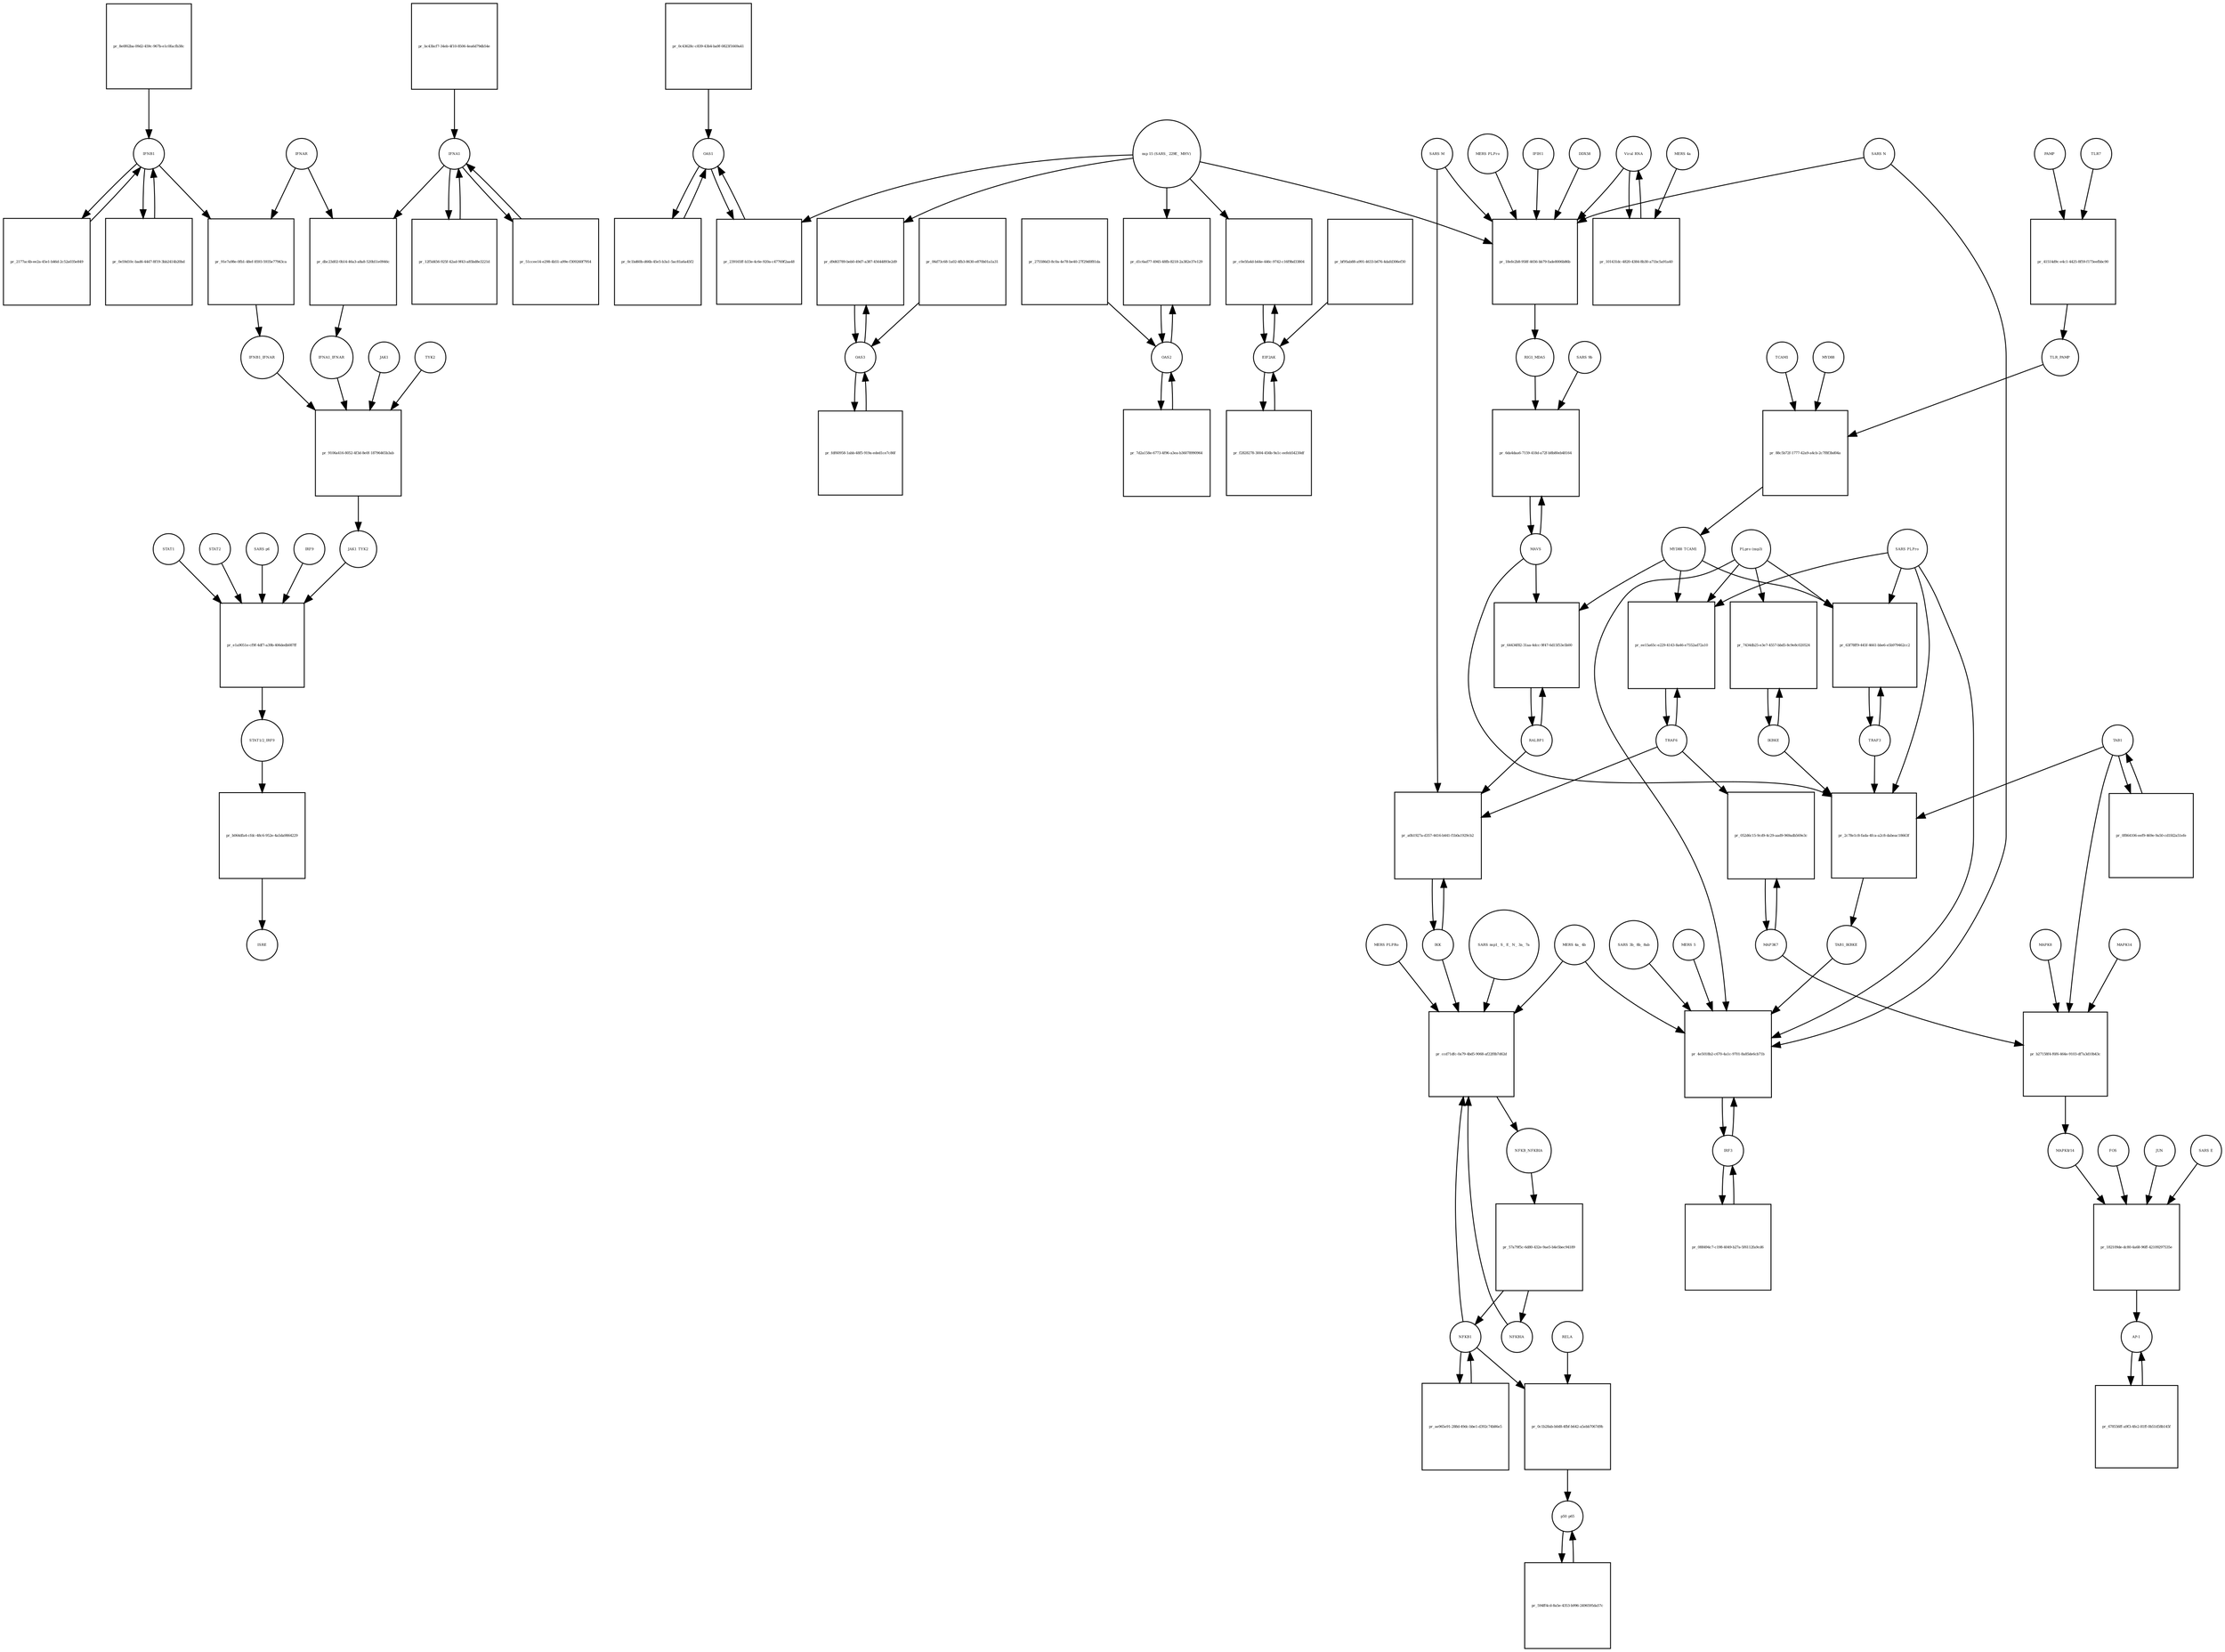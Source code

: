strict digraph  {
IFNA1 [annotation="urn_miriam_pubmed_17911435|urn_miriam_pubmed_24362405", bipartite=0, cls=macromolecule, fontsize=4, label=IFNA1, shape=circle];
"pr_dbc23d02-0b14-46a3-a8a8-520b51e0946c" [annotation="", bipartite=1, cls=process, fontsize=4, label="pr_dbc23d02-0b14-46a3-a8a8-520b51e0946c", shape=square];
IFNAR [annotation=urn_miriam_pubmed_31226023, bipartite=0, cls=complex, fontsize=4, label=IFNAR, shape=circle];
IFNA1_IFNAR [annotation=urn_miriam_pubmed_31226023, bipartite=0, cls=complex, fontsize=4, label=IFNA1_IFNAR, shape=circle];
IFNB1 [annotation=urn_miriam_pubmed_24362405, bipartite=0, cls=macromolecule, fontsize=4, label=IFNB1, shape=circle];
"pr_91e7a98e-0fb1-48ef-8593-5935e77943ca" [annotation="", bipartite=1, cls=process, fontsize=4, label="pr_91e7a98e-0fb1-48ef-8593-5935e77943ca", shape=square];
IFNB1_IFNAR [annotation=urn_miriam_pubmed_31226023, bipartite=0, cls=complex, fontsize=4, label=IFNB1_IFNAR, shape=circle];
"pr_12f5d456-925f-42ad-9f43-a85bd8e3221d" [annotation="", bipartite=1, cls=process, fontsize=4, label="pr_12f5d456-925f-42ad-9f43-a85bd8e3221d", shape=square];
"pr_2177ac4b-ee2a-45e1-b46d-2c52a035e849" [annotation="", bipartite=1, cls=process, fontsize=4, label="pr_2177ac4b-ee2a-45e1-b46d-2c52a035e849", shape=square];
"pr_8e0f62ba-09d2-459c-967b-e1c0facfb38c" [annotation="", bipartite=1, cls=process, fontsize=4, label="pr_8e0f62ba-09d2-459c-967b-e1c0facfb38c", shape=square];
"pr_0e59d10c-bad6-4447-8f19-3bb2414b20bd" [annotation="", bipartite=1, cls=process, fontsize=4, label="pr_0e59d10c-bad6-4447-8f19-3bb2414b20bd", shape=square];
"pr_bc43bcf7-34eb-4f10-8506-4ea6d79db54e" [annotation="", bipartite=1, cls=process, fontsize=4, label="pr_bc43bcf7-34eb-4f10-8506-4ea6d79db54e", shape=square];
"pr_51ccee14-e298-4b51-a99e-f309260f7954" [annotation="", bipartite=1, cls=process, fontsize=4, label="pr_51ccee14-e298-4b51-a99e-f309260f7954", shape=square];
"STAT1/2_IRF9" [annotation=urn_miriam_pubmed_31226023, bipartite=0, cls=complex, fontsize=4, label="STAT1/2_IRF9", shape=circle];
"pr_b064dfa4-cfdc-48c6-952e-4a5da9864229" [annotation="", bipartite=1, cls=process, fontsize=4, label="pr_b064dfa4-cfdc-48c6-952e-4a5da9864229", shape=square];
ISRE [annotation=urn_miriam_pubmed_31226023, bipartite=0, cls=complex, fontsize=4, label=ISRE, shape=circle];
"pr_0c43628c-c839-43b4-ba9f-0823f1669a41" [annotation="", bipartite=1, cls=process, fontsize=4, label="pr_0c43628c-c839-43b4-ba9f-0823f1669a41", shape=square];
OAS1 [annotation=urn_miriam_pubmed_31226023, bipartite=0, cls=macromolecule, fontsize=4, label=OAS1, shape=circle];
"pr_bf95ab88-a991-4633-b676-4dafd306ef30" [annotation="", bipartite=1, cls=process, fontsize=4, label="pr_bf95ab88-a991-4633-b676-4dafd306ef30", shape=square];
EIF2AK [annotation=urn_miriam_pubmed_31226023, bipartite=0, cls=macromolecule, fontsize=4, label=EIF2AK, shape=circle];
"pr_0c1bd60b-d66b-45e5-b3a1-5ac81a6a45f2" [annotation="", bipartite=1, cls=process, fontsize=4, label="pr_0c1bd60b-d66b-45e5-b3a1-5ac81a6a45f2", shape=square];
"pr_f2828278-3004-456b-9a1c-eefeb54230df" [annotation="", bipartite=1, cls=process, fontsize=4, label="pr_f2828278-3004-456b-9a1c-eefeb54230df", shape=square];
PAMP [annotation="", bipartite=0, cls="simple chemical", fontsize=4, label=PAMP, shape=circle];
"pr_41514d9c-e4c1-4425-8f59-f173eefbbc90" [annotation="", bipartite=1, cls=process, fontsize=4, label="pr_41514d9c-e4c1-4425-8f59-f173eefbbc90", shape=square];
TLR7 [annotation="", bipartite=0, cls=macromolecule, fontsize=4, label=TLR7, shape=circle];
TLR_PAMP [annotation="", bipartite=0, cls=complex, fontsize=4, label=TLR_PAMP, shape=circle];
TRAF6 [annotation="", bipartite=0, cls=macromolecule, fontsize=4, label=TRAF6, shape=circle];
"pr_ee15a65c-e229-4143-8a46-e7552ad72a10" [annotation="", bipartite=1, cls=process, fontsize=4, label="pr_ee15a65c-e229-4143-8a46-e7552ad72a10", shape=square];
MYD88_TCAM1 [annotation="", bipartite=0, cls=complex, fontsize=4, label=MYD88_TCAM1, shape=circle];
"PLpro (nsp3)" [annotation="", bipartite=0, cls=macromolecule, fontsize=4, label="PLpro (nsp3)", shape=circle];
"SARS PLPro" [annotation=urn_miriam_pubmed_31226023, bipartite=0, cls=macromolecule, fontsize=4, label="SARS PLPro", shape=circle];
TAB1 [annotation="", bipartite=0, cls=macromolecule, fontsize=4, label=TAB1, shape=circle];
"pr_0f864106-eef9-469e-9a50-cd1fd2a51efe" [annotation="", bipartite=1, cls=process, fontsize=4, label="pr_0f864106-eef9-469e-9a50-cd1fd2a51efe", shape=square];
MAPK8 [annotation="", bipartite=0, cls=macromolecule, fontsize=4, label=MAPK8, shape=circle];
"pr_b27158f4-f6f6-464e-9103-df7a3d10b43c" [annotation="", bipartite=1, cls=process, fontsize=4, label="pr_b27158f4-f6f6-464e-9103-df7a3d10b43c", shape=square];
MAPK14 [annotation="", bipartite=0, cls=macromolecule, fontsize=4, label=MAPK14, shape=circle];
"MAPK8/14" [annotation="", bipartite=0, cls=complex, fontsize=4, label="MAPK8/14", shape=circle];
MAP3K7 [annotation="", bipartite=0, cls=macromolecule, fontsize=4, label=MAP3K7, shape=circle];
STAT1 [annotation=urn_miriam_pubmed_31226023, bipartite=0, cls=macromolecule, fontsize=4, label=STAT1, shape=circle];
"pr_e1a9051e-cf9f-4df7-a39b-406dedb087ff" [annotation="", bipartite=1, cls=process, fontsize=4, label="pr_e1a9051e-cf9f-4df7-a39b-406dedb087ff", shape=square];
STAT2 [annotation=urn_miriam_pubmed_31226023, bipartite=0, cls=macromolecule, fontsize=4, label=STAT2, shape=circle];
JAK1_TYK2 [annotation=urn_miriam_pubmed_31226023, bipartite=0, cls=complex, fontsize=4, label=JAK1_TYK2, shape=circle];
"SARS p6" [annotation=urn_miriam_pubmed_31226023, bipartite=0, cls=macromolecule, fontsize=4, label="SARS p6", shape=circle];
IRF9 [annotation=urn_miriam_pubmed_31226023, bipartite=0, cls=macromolecule, fontsize=4, label=IRF9, shape=circle];
JAK1 [annotation=urn_miriam_pubmed_31226023, bipartite=0, cls=macromolecule, fontsize=4, label=JAK1, shape=circle];
"pr_9106a416-8052-4f3d-8e0f-18796465b3ab" [annotation="", bipartite=1, cls=process, fontsize=4, label="pr_9106a416-8052-4f3d-8e0f-18796465b3ab", shape=square];
TYK2 [annotation=urn_miriam_pubmed_31226023, bipartite=0, cls=macromolecule, fontsize=4, label=TYK2, shape=circle];
"pr_275586d3-8c0a-4e78-be40-27f29d0f81da" [annotation="", bipartite=1, cls=process, fontsize=4, label="pr_275586d3-8c0a-4e78-be40-27f29d0f81da", shape=square];
OAS2 [annotation=urn_miriam_pubmed_31226023, bipartite=0, cls=macromolecule, fontsize=4, label=OAS2, shape=circle];
"pr_7d2a158e-6773-4f96-a3ea-b36078990964" [annotation="", bipartite=1, cls=process, fontsize=4, label="pr_7d2a158e-6773-4f96-a3ea-b36078990964", shape=square];
"pr_06d73c68-1a02-4fb3-8630-e870b01a1a31" [annotation="", bipartite=1, cls=process, fontsize=4, label="pr_06d73c68-1a02-4fb3-8630-e870b01a1a31", shape=square];
OAS3 [annotation=urn_miriam_pubmed_31226023, bipartite=0, cls=macromolecule, fontsize=4, label=OAS3, shape=circle];
"pr_fdf60958-1abb-48f5-919a-eded1ce7c86f" [annotation="", bipartite=1, cls=process, fontsize=4, label="pr_fdf60958-1abb-48f5-919a-eded1ce7c86f", shape=square];
TRAF3 [annotation="", bipartite=0, cls=macromolecule, fontsize=4, label=TRAF3, shape=circle];
"pr_63f78ff9-445f-4661-bbe6-e5b979462cc2" [annotation="", bipartite=1, cls=process, fontsize=4, label="pr_63f78ff9-445f-4661-bbe6-e5b979462cc2", shape=square];
"pr_052d6c15-9cd9-4c29-aad9-969adb569e3c" [annotation="", bipartite=1, cls=process, fontsize=4, label="pr_052d6c15-9cd9-4c29-aad9-969adb569e3c", shape=square];
FOS [annotation="", bipartite=0, cls=macromolecule, fontsize=4, label=FOS, shape=circle];
"pr_182109de-dc80-4a68-96ff-42109297535e" [annotation="", bipartite=1, cls=process, fontsize=4, label="pr_182109de-dc80-4a68-96ff-42109297535e", shape=square];
JUN [annotation="", bipartite=0, cls=macromolecule, fontsize=4, label=JUN, shape=circle];
"AP-1" [annotation="", bipartite=0, cls=complex, fontsize=4, label="AP-1", shape=circle];
"SARS E" [annotation=urn_miriam_pubmed_31226023, bipartite=0, cls=macromolecule, fontsize=4, label="SARS E", shape=circle];
"pr_678556ff-a9f3-4fe2-81ff-0b51d58b145f" [annotation="", bipartite=1, cls=process, fontsize=4, label="pr_678556ff-a9f3-4fe2-81ff-0b51d58b145f", shape=square];
IKK [annotation="", bipartite=0, cls=complex, fontsize=4, label=IKK, shape=circle];
"pr_a0b1927a-d357-4416-b441-f1b0a1929cb2" [annotation="", bipartite=1, cls=process, fontsize=4, label="pr_a0b1927a-d357-4416-b441-f1b0a1929cb2", shape=square];
RALBP1 [annotation="", bipartite=0, cls=macromolecule, fontsize=4, label=RALBP1, shape=circle];
"SARS M" [annotation=urn_miriam_pubmed_31226023, bipartite=0, cls=macromolecule, fontsize=4, label="SARS M", shape=circle];
NFKB_NFKBIA [annotation="", bipartite=0, cls=complex, fontsize=4, label=NFKB_NFKBIA, shape=circle];
"pr_57a79f5c-6d80-432e-9ae5-b4e5bec94189" [annotation="", bipartite=1, cls=process, fontsize=4, label="pr_57a79f5c-6d80-432e-9ae5-b4e5bec94189", shape=square];
NFKBIA [annotation="", bipartite=0, cls=macromolecule, fontsize=4, label=NFKBIA, shape=circle];
NFKB1 [annotation="", bipartite=0, cls=macromolecule, fontsize=4, label=NFKB1, shape=circle];
"pr_ccd71dfc-0a79-4bd5-9068-af22f8b7d62d" [annotation="", bipartite=1, cls=process, fontsize=4, label="pr_ccd71dfc-0a79-4bd5-9068-af22f8b7d62d", shape=square];
"SARS nsp1_ S_ E_ N_ 3a_ 7a" [annotation=urn_miriam_pubmed_31226023, bipartite=0, cls=macromolecule, fontsize=4, label="SARS nsp1_ S_ E_ N_ 3a_ 7a", shape=circle];
"MERS 4a_ 4b" [annotation="", bipartite=0, cls=macromolecule, fontsize=4, label="MERS 4a_ 4b", shape=circle];
"MERS PLPRo" [annotation="", bipartite=0, cls=macromolecule, fontsize=4, label="MERS PLPRo", shape=circle];
"pr_ae965e91-288d-49dc-bbe1-d392c74b86e5" [annotation="", bipartite=1, cls=process, fontsize=4, label="pr_ae965e91-288d-49dc-bbe1-d392c74b86e5", shape=square];
IKBKE [annotation="", bipartite=0, cls=macromolecule, fontsize=4, label=IKBKE, shape=circle];
"pr_7434db25-e3e7-4557-bbd5-8c9e8c020524" [annotation="", bipartite=1, cls=process, fontsize=4, label="pr_7434db25-e3e7-4557-bbd5-8c9e8c020524", shape=square];
"pr_2c78e1c8-fada-4fca-a2c8-dabeac18663f" [annotation="", bipartite=1, cls=process, fontsize=4, label="pr_2c78e1c8-fada-4fca-a2c8-dabeac18663f", shape=square];
TAB1_IKBKE [annotation="", bipartite=0, cls=complex, fontsize=4, label=TAB1_IKBKE, shape=circle];
MAVS [annotation="", bipartite=0, cls=macromolecule, fontsize=4, label=MAVS, shape=circle];
IRF3 [annotation="", bipartite=0, cls=macromolecule, fontsize=4, label=IRF3, shape=circle];
"pr_4e5018b2-c670-4a1c-9701-8a85de6cb71b" [annotation="", bipartite=1, cls=process, fontsize=4, label="pr_4e5018b2-c670-4a1c-9701-8a85de6cb71b", shape=square];
"SARS 3b_ 8b_ 8ab" [annotation=urn_miriam_pubmed_31226023, bipartite=0, cls=macromolecule, fontsize=4, label="SARS 3b_ 8b_ 8ab", shape=circle];
"MERS 5" [annotation="", bipartite=0, cls=macromolecule, fontsize=4, label="MERS 5", shape=circle];
"SARS N" [annotation="", bipartite=0, cls=macromolecule, fontsize=4, label="SARS N", shape=circle];
"pr_088494c7-c198-4049-b27a-5f6112fa9cd6" [annotation="", bipartite=1, cls=process, fontsize=4, label="pr_088494c7-c198-4049-b27a-5f6112fa9cd6", shape=square];
TCAM1 [annotation="", bipartite=0, cls=macromolecule, fontsize=4, label=TCAM1, shape=circle];
"pr_88c5b72f-1777-42a9-a4cb-2c7f8f3bd04a" [annotation="", bipartite=1, cls=process, fontsize=4, label="pr_88c5b72f-1777-42a9-a4cb-2c7f8f3bd04a", shape=square];
MYD88 [annotation=urn_miriam_pubmed_31226023, bipartite=0, cls=macromolecule, fontsize=4, label=MYD88, shape=circle];
"pr_64434f82-31aa-4dcc-9f47-6d15f53e5b00" [annotation="", bipartite=1, cls=process, fontsize=4, label="pr_64434f82-31aa-4dcc-9f47-6d15f53e5b00", shape=square];
RELA [annotation="", bipartite=0, cls=macromolecule, fontsize=4, label=RELA, shape=circle];
"pr_0c1b28ab-b0d8-4fbf-b642-a5ebb7067d9b" [annotation="", bipartite=1, cls=process, fontsize=4, label="pr_0c1b28ab-b0d8-4fbf-b642-a5ebb7067d9b", shape=square];
p50_p65 [annotation="", bipartite=0, cls=complex, fontsize=4, label=p50_p65, shape=circle];
"pr_594ff4cd-8a5e-4353-b996-2496595da57c" [annotation="", bipartite=1, cls=process, fontsize=4, label="pr_594ff4cd-8a5e-4353-b996-2496595da57c", shape=square];
IFIH1 [annotation="", bipartite=0, cls=macromolecule, fontsize=4, label=IFIH1, shape=circle];
"pr_18efe2b8-958f-4656-bb79-fade8006b86b" [annotation="", bipartite=1, cls=process, fontsize=4, label="pr_18efe2b8-958f-4656-bb79-fade8006b86b", shape=square];
DDX58 [annotation="", bipartite=0, cls=macromolecule, fontsize=4, label=DDX58, shape=circle];
RIG1_MDA5 [annotation="", bipartite=0, cls=complex, fontsize=4, label=RIG1_MDA5, shape=circle];
"Viral RNA" [annotation="", bipartite=0, cls="simple chemical", fontsize=4, label="Viral RNA", shape=circle];
"nsp 15 (SARS_ 229E_ MHV)" [annotation=urn_miriam_pubmed_31226023, bipartite=0, cls=macromolecule, fontsize=4, label="nsp 15 (SARS_ 229E_ MHV)", shape=circle];
"MERS PLPro" [annotation="", bipartite=0, cls=macromolecule, fontsize=4, label="MERS PLPro", shape=circle];
"pr_6da4daa6-7159-418d-a72f-b8b80eb48164" [annotation="", bipartite=1, cls=process, fontsize=4, label="pr_6da4daa6-7159-418d-a72f-b8b80eb48164", shape=square];
"SARS 9b" [annotation=urn_miriam_pubmed_31226023, bipartite=0, cls=macromolecule, fontsize=4, label="SARS 9b", shape=circle];
"pr_d9d63789-beb0-49d7-a387-45644893e2d9" [annotation="", bipartite=1, cls=process, fontsize=4, label="pr_d9d63789-beb0-49d7-a387-45644893e2d9", shape=square];
"pr_d1c6ad77-4945-48fb-8218-2a382e37e129" [annotation="", bipartite=1, cls=process, fontsize=4, label="pr_d1c6ad77-4945-48fb-8218-2a382e37e129", shape=square];
"pr_239165ff-b33e-4c6e-920a-c47769f2aa48" [annotation="", bipartite=1, cls=process, fontsize=4, label="pr_239165ff-b33e-4c6e-920a-c47769f2aa48", shape=square];
"pr_c0e5fa4d-b44e-446c-9742-c16f9bd33804" [annotation="", bipartite=1, cls=process, fontsize=4, label="pr_c0e5fa4d-b44e-446c-9742-c16f9bd33804", shape=square];
"pr_101431dc-4820-4384-8b30-a71bc5a91a40" [annotation="", bipartite=1, cls=process, fontsize=4, label="pr_101431dc-4820-4384-8b30-a71bc5a91a40", shape=square];
"MERS 4a" [annotation="", bipartite=0, cls=macromolecule, fontsize=4, label="MERS 4a", shape=circle];
IFNA1 -> "pr_dbc23d02-0b14-46a3-a8a8-520b51e0946c"  [annotation="", interaction_type=consumption];
IFNA1 -> "pr_12f5d456-925f-42ad-9f43-a85bd8e3221d"  [annotation="", interaction_type=consumption];
IFNA1 -> "pr_51ccee14-e298-4b51-a99e-f309260f7954"  [annotation="", interaction_type=consumption];
"pr_dbc23d02-0b14-46a3-a8a8-520b51e0946c" -> IFNA1_IFNAR  [annotation="", interaction_type=production];
IFNAR -> "pr_dbc23d02-0b14-46a3-a8a8-520b51e0946c"  [annotation="", interaction_type=consumption];
IFNAR -> "pr_91e7a98e-0fb1-48ef-8593-5935e77943ca"  [annotation="", interaction_type=consumption];
IFNA1_IFNAR -> "pr_9106a416-8052-4f3d-8e0f-18796465b3ab"  [annotation=urn_miriam_pubmed_31226023, interaction_type=catalysis];
IFNB1 -> "pr_91e7a98e-0fb1-48ef-8593-5935e77943ca"  [annotation="", interaction_type=consumption];
IFNB1 -> "pr_2177ac4b-ee2a-45e1-b46d-2c52a035e849"  [annotation="", interaction_type=consumption];
IFNB1 -> "pr_0e59d10c-bad6-4447-8f19-3bb2414b20bd"  [annotation="", interaction_type=consumption];
"pr_91e7a98e-0fb1-48ef-8593-5935e77943ca" -> IFNB1_IFNAR  [annotation="", interaction_type=production];
IFNB1_IFNAR -> "pr_9106a416-8052-4f3d-8e0f-18796465b3ab"  [annotation=urn_miriam_pubmed_31226023, interaction_type=catalysis];
"pr_12f5d456-925f-42ad-9f43-a85bd8e3221d" -> IFNA1  [annotation="", interaction_type=production];
"pr_2177ac4b-ee2a-45e1-b46d-2c52a035e849" -> IFNB1  [annotation="", interaction_type=production];
"pr_8e0f62ba-09d2-459c-967b-e1c0facfb38c" -> IFNB1  [annotation="", interaction_type=production];
"pr_0e59d10c-bad6-4447-8f19-3bb2414b20bd" -> IFNB1  [annotation="", interaction_type=production];
"pr_bc43bcf7-34eb-4f10-8506-4ea6d79db54e" -> IFNA1  [annotation="", interaction_type=production];
"pr_51ccee14-e298-4b51-a99e-f309260f7954" -> IFNA1  [annotation="", interaction_type=production];
"STAT1/2_IRF9" -> "pr_b064dfa4-cfdc-48c6-952e-4a5da9864229"  [annotation="", interaction_type=consumption];
"pr_b064dfa4-cfdc-48c6-952e-4a5da9864229" -> ISRE  [annotation="", interaction_type=production];
"pr_0c43628c-c839-43b4-ba9f-0823f1669a41" -> OAS1  [annotation="", interaction_type=production];
OAS1 -> "pr_0c1bd60b-d66b-45e5-b3a1-5ac81a6a45f2"  [annotation="", interaction_type=consumption];
OAS1 -> "pr_239165ff-b33e-4c6e-920a-c47769f2aa48"  [annotation="", interaction_type=consumption];
"pr_bf95ab88-a991-4633-b676-4dafd306ef30" -> EIF2AK  [annotation="", interaction_type=production];
EIF2AK -> "pr_f2828278-3004-456b-9a1c-eefeb54230df"  [annotation="", interaction_type=consumption];
EIF2AK -> "pr_c0e5fa4d-b44e-446c-9742-c16f9bd33804"  [annotation="", interaction_type=consumption];
"pr_0c1bd60b-d66b-45e5-b3a1-5ac81a6a45f2" -> OAS1  [annotation="", interaction_type=production];
"pr_f2828278-3004-456b-9a1c-eefeb54230df" -> EIF2AK  [annotation="", interaction_type=production];
PAMP -> "pr_41514d9c-e4c1-4425-8f59-f173eefbbc90"  [annotation="", interaction_type=consumption];
"pr_41514d9c-e4c1-4425-8f59-f173eefbbc90" -> TLR_PAMP  [annotation="", interaction_type=production];
TLR7 -> "pr_41514d9c-e4c1-4425-8f59-f173eefbbc90"  [annotation="", interaction_type=consumption];
TLR_PAMP -> "pr_88c5b72f-1777-42a9-a4cb-2c7f8f3bd04a"  [annotation="", interaction_type=catalysis];
TRAF6 -> "pr_ee15a65c-e229-4143-8a46-e7552ad72a10"  [annotation="", interaction_type=consumption];
TRAF6 -> "pr_052d6c15-9cd9-4c29-aad9-969adb569e3c"  [annotation="", interaction_type=catalysis];
TRAF6 -> "pr_a0b1927a-d357-4416-b441-f1b0a1929cb2"  [annotation="", interaction_type=catalysis];
"pr_ee15a65c-e229-4143-8a46-e7552ad72a10" -> TRAF6  [annotation="", interaction_type=production];
MYD88_TCAM1 -> "pr_ee15a65c-e229-4143-8a46-e7552ad72a10"  [annotation=urn_miriam_pubmed_31226023, interaction_type=catalysis];
MYD88_TCAM1 -> "pr_63f78ff9-445f-4661-bbe6-e5b979462cc2"  [annotation="", interaction_type=catalysis];
MYD88_TCAM1 -> "pr_64434f82-31aa-4dcc-9f47-6d15f53e5b00"  [annotation="", interaction_type=catalysis];
"PLpro (nsp3)" -> "pr_ee15a65c-e229-4143-8a46-e7552ad72a10"  [annotation=urn_miriam_pubmed_31226023, interaction_type=inhibition];
"PLpro (nsp3)" -> "pr_63f78ff9-445f-4661-bbe6-e5b979462cc2"  [annotation="", interaction_type=inhibition];
"PLpro (nsp3)" -> "pr_7434db25-e3e7-4557-bbd5-8c9e8c020524"  [annotation="", interaction_type=inhibition];
"PLpro (nsp3)" -> "pr_4e5018b2-c670-4a1c-9701-8a85de6cb71b"  [annotation="", interaction_type=inhibition];
"SARS PLPro" -> "pr_ee15a65c-e229-4143-8a46-e7552ad72a10"  [annotation=urn_miriam_pubmed_31226023, interaction_type=inhibition];
"SARS PLPro" -> "pr_63f78ff9-445f-4661-bbe6-e5b979462cc2"  [annotation="", interaction_type=inhibition];
"SARS PLPro" -> "pr_2c78e1c8-fada-4fca-a2c8-dabeac18663f"  [annotation="", interaction_type=inhibition];
"SARS PLPro" -> "pr_4e5018b2-c670-4a1c-9701-8a85de6cb71b"  [annotation="", interaction_type=inhibition];
TAB1 -> "pr_0f864106-eef9-469e-9a50-cd1fd2a51efe"  [annotation="", interaction_type=consumption];
TAB1 -> "pr_b27158f4-f6f6-464e-9103-df7a3d10b43c"  [annotation="", interaction_type=catalysis];
TAB1 -> "pr_2c78e1c8-fada-4fca-a2c8-dabeac18663f"  [annotation="", interaction_type=consumption];
"pr_0f864106-eef9-469e-9a50-cd1fd2a51efe" -> TAB1  [annotation="", interaction_type=production];
MAPK8 -> "pr_b27158f4-f6f6-464e-9103-df7a3d10b43c"  [annotation="", interaction_type=consumption];
"pr_b27158f4-f6f6-464e-9103-df7a3d10b43c" -> "MAPK8/14"  [annotation="", interaction_type=production];
MAPK14 -> "pr_b27158f4-f6f6-464e-9103-df7a3d10b43c"  [annotation="", interaction_type=consumption];
"MAPK8/14" -> "pr_182109de-dc80-4a68-96ff-42109297535e"  [annotation="", interaction_type=catalysis];
MAP3K7 -> "pr_b27158f4-f6f6-464e-9103-df7a3d10b43c"  [annotation="", interaction_type=catalysis];
MAP3K7 -> "pr_052d6c15-9cd9-4c29-aad9-969adb569e3c"  [annotation="", interaction_type=consumption];
STAT1 -> "pr_e1a9051e-cf9f-4df7-a39b-406dedb087ff"  [annotation="", interaction_type=consumption];
"pr_e1a9051e-cf9f-4df7-a39b-406dedb087ff" -> "STAT1/2_IRF9"  [annotation="", interaction_type=production];
STAT2 -> "pr_e1a9051e-cf9f-4df7-a39b-406dedb087ff"  [annotation="", interaction_type=consumption];
JAK1_TYK2 -> "pr_e1a9051e-cf9f-4df7-a39b-406dedb087ff"  [annotation=urn_miriam_pubmed_31226023, interaction_type=catalysis];
"SARS p6" -> "pr_e1a9051e-cf9f-4df7-a39b-406dedb087ff"  [annotation=urn_miriam_pubmed_31226023, interaction_type=inhibition];
IRF9 -> "pr_e1a9051e-cf9f-4df7-a39b-406dedb087ff"  [annotation="", interaction_type=consumption];
JAK1 -> "pr_9106a416-8052-4f3d-8e0f-18796465b3ab"  [annotation="", interaction_type=consumption];
"pr_9106a416-8052-4f3d-8e0f-18796465b3ab" -> JAK1_TYK2  [annotation="", interaction_type=production];
TYK2 -> "pr_9106a416-8052-4f3d-8e0f-18796465b3ab"  [annotation="", interaction_type=consumption];
"pr_275586d3-8c0a-4e78-be40-27f29d0f81da" -> OAS2  [annotation="", interaction_type=production];
OAS2 -> "pr_7d2a158e-6773-4f96-a3ea-b36078990964"  [annotation="", interaction_type=consumption];
OAS2 -> "pr_d1c6ad77-4945-48fb-8218-2a382e37e129"  [annotation="", interaction_type=consumption];
"pr_7d2a158e-6773-4f96-a3ea-b36078990964" -> OAS2  [annotation="", interaction_type=production];
"pr_06d73c68-1a02-4fb3-8630-e870b01a1a31" -> OAS3  [annotation="", interaction_type=production];
OAS3 -> "pr_fdf60958-1abb-48f5-919a-eded1ce7c86f"  [annotation="", interaction_type=consumption];
OAS3 -> "pr_d9d63789-beb0-49d7-a387-45644893e2d9"  [annotation="", interaction_type=consumption];
"pr_fdf60958-1abb-48f5-919a-eded1ce7c86f" -> OAS3  [annotation="", interaction_type=production];
TRAF3 -> "pr_63f78ff9-445f-4661-bbe6-e5b979462cc2"  [annotation="", interaction_type=consumption];
TRAF3 -> "pr_2c78e1c8-fada-4fca-a2c8-dabeac18663f"  [annotation="", interaction_type=catalysis];
"pr_63f78ff9-445f-4661-bbe6-e5b979462cc2" -> TRAF3  [annotation="", interaction_type=production];
"pr_052d6c15-9cd9-4c29-aad9-969adb569e3c" -> MAP3K7  [annotation="", interaction_type=production];
FOS -> "pr_182109de-dc80-4a68-96ff-42109297535e"  [annotation="", interaction_type=consumption];
"pr_182109de-dc80-4a68-96ff-42109297535e" -> "AP-1"  [annotation="", interaction_type=production];
JUN -> "pr_182109de-dc80-4a68-96ff-42109297535e"  [annotation="", interaction_type=consumption];
"AP-1" -> "pr_678556ff-a9f3-4fe2-81ff-0b51d58b145f"  [annotation="", interaction_type=consumption];
"SARS E" -> "pr_182109de-dc80-4a68-96ff-42109297535e"  [annotation="", interaction_type=catalysis];
"pr_678556ff-a9f3-4fe2-81ff-0b51d58b145f" -> "AP-1"  [annotation="", interaction_type=production];
IKK -> "pr_a0b1927a-d357-4416-b441-f1b0a1929cb2"  [annotation="", interaction_type=consumption];
IKK -> "pr_ccd71dfc-0a79-4bd5-9068-af22f8b7d62d"  [annotation="", interaction_type=inhibition];
"pr_a0b1927a-d357-4416-b441-f1b0a1929cb2" -> IKK  [annotation="", interaction_type=production];
RALBP1 -> "pr_a0b1927a-d357-4416-b441-f1b0a1929cb2"  [annotation="", interaction_type=catalysis];
RALBP1 -> "pr_64434f82-31aa-4dcc-9f47-6d15f53e5b00"  [annotation="", interaction_type=consumption];
"SARS M" -> "pr_a0b1927a-d357-4416-b441-f1b0a1929cb2"  [annotation="", interaction_type=inhibition];
"SARS M" -> "pr_18efe2b8-958f-4656-bb79-fade8006b86b"  [annotation="", interaction_type=inhibition];
NFKB_NFKBIA -> "pr_57a79f5c-6d80-432e-9ae5-b4e5bec94189"  [annotation="", interaction_type=consumption];
"pr_57a79f5c-6d80-432e-9ae5-b4e5bec94189" -> NFKBIA  [annotation="", interaction_type=production];
"pr_57a79f5c-6d80-432e-9ae5-b4e5bec94189" -> NFKB1  [annotation="", interaction_type=production];
NFKBIA -> "pr_ccd71dfc-0a79-4bd5-9068-af22f8b7d62d"  [annotation="", interaction_type=consumption];
NFKB1 -> "pr_ccd71dfc-0a79-4bd5-9068-af22f8b7d62d"  [annotation="", interaction_type=consumption];
NFKB1 -> "pr_ae965e91-288d-49dc-bbe1-d392c74b86e5"  [annotation="", interaction_type=consumption];
NFKB1 -> "pr_0c1b28ab-b0d8-4fbf-b642-a5ebb7067d9b"  [annotation="", interaction_type=consumption];
"pr_ccd71dfc-0a79-4bd5-9068-af22f8b7d62d" -> NFKB_NFKBIA  [annotation="", interaction_type=production];
"SARS nsp1_ S_ E_ N_ 3a_ 7a" -> "pr_ccd71dfc-0a79-4bd5-9068-af22f8b7d62d"  [annotation="", interaction_type=catalysis];
"MERS 4a_ 4b" -> "pr_ccd71dfc-0a79-4bd5-9068-af22f8b7d62d"  [annotation="", interaction_type=inhibition];
"MERS 4a_ 4b" -> "pr_4e5018b2-c670-4a1c-9701-8a85de6cb71b"  [annotation="", interaction_type=inhibition];
"MERS PLPRo" -> "pr_ccd71dfc-0a79-4bd5-9068-af22f8b7d62d"  [annotation="", interaction_type=inhibition];
"pr_ae965e91-288d-49dc-bbe1-d392c74b86e5" -> NFKB1  [annotation="", interaction_type=production];
IKBKE -> "pr_7434db25-e3e7-4557-bbd5-8c9e8c020524"  [annotation="", interaction_type=consumption];
IKBKE -> "pr_2c78e1c8-fada-4fca-a2c8-dabeac18663f"  [annotation="", interaction_type=consumption];
"pr_7434db25-e3e7-4557-bbd5-8c9e8c020524" -> IKBKE  [annotation="", interaction_type=production];
"pr_2c78e1c8-fada-4fca-a2c8-dabeac18663f" -> TAB1_IKBKE  [annotation="", interaction_type=production];
TAB1_IKBKE -> "pr_4e5018b2-c670-4a1c-9701-8a85de6cb71b"  [annotation="", interaction_type=catalysis];
MAVS -> "pr_2c78e1c8-fada-4fca-a2c8-dabeac18663f"  [annotation="", interaction_type=catalysis];
MAVS -> "pr_64434f82-31aa-4dcc-9f47-6d15f53e5b00"  [annotation="", interaction_type=catalysis];
MAVS -> "pr_6da4daa6-7159-418d-a72f-b8b80eb48164"  [annotation="", interaction_type=consumption];
IRF3 -> "pr_4e5018b2-c670-4a1c-9701-8a85de6cb71b"  [annotation="", interaction_type=consumption];
IRF3 -> "pr_088494c7-c198-4049-b27a-5f6112fa9cd6"  [annotation="", interaction_type=consumption];
"pr_4e5018b2-c670-4a1c-9701-8a85de6cb71b" -> IRF3  [annotation="", interaction_type=production];
"SARS 3b_ 8b_ 8ab" -> "pr_4e5018b2-c670-4a1c-9701-8a85de6cb71b"  [annotation="", interaction_type=inhibition];
"MERS 5" -> "pr_4e5018b2-c670-4a1c-9701-8a85de6cb71b"  [annotation="", interaction_type=inhibition];
"SARS N" -> "pr_4e5018b2-c670-4a1c-9701-8a85de6cb71b"  [annotation="", interaction_type=inhibition];
"SARS N" -> "pr_18efe2b8-958f-4656-bb79-fade8006b86b"  [annotation="", interaction_type=inhibition];
"pr_088494c7-c198-4049-b27a-5f6112fa9cd6" -> IRF3  [annotation="", interaction_type=production];
TCAM1 -> "pr_88c5b72f-1777-42a9-a4cb-2c7f8f3bd04a"  [annotation="", interaction_type=consumption];
"pr_88c5b72f-1777-42a9-a4cb-2c7f8f3bd04a" -> MYD88_TCAM1  [annotation="", interaction_type=production];
MYD88 -> "pr_88c5b72f-1777-42a9-a4cb-2c7f8f3bd04a"  [annotation="", interaction_type=consumption];
"pr_64434f82-31aa-4dcc-9f47-6d15f53e5b00" -> RALBP1  [annotation="", interaction_type=production];
RELA -> "pr_0c1b28ab-b0d8-4fbf-b642-a5ebb7067d9b"  [annotation="", interaction_type=consumption];
"pr_0c1b28ab-b0d8-4fbf-b642-a5ebb7067d9b" -> p50_p65  [annotation="", interaction_type=production];
p50_p65 -> "pr_594ff4cd-8a5e-4353-b996-2496595da57c"  [annotation="", interaction_type=consumption];
"pr_594ff4cd-8a5e-4353-b996-2496595da57c" -> p50_p65  [annotation="", interaction_type=production];
IFIH1 -> "pr_18efe2b8-958f-4656-bb79-fade8006b86b"  [annotation="", interaction_type=consumption];
"pr_18efe2b8-958f-4656-bb79-fade8006b86b" -> RIG1_MDA5  [annotation="", interaction_type=production];
DDX58 -> "pr_18efe2b8-958f-4656-bb79-fade8006b86b"  [annotation="", interaction_type=consumption];
RIG1_MDA5 -> "pr_6da4daa6-7159-418d-a72f-b8b80eb48164"  [annotation="", interaction_type=catalysis];
"Viral RNA" -> "pr_18efe2b8-958f-4656-bb79-fade8006b86b"  [annotation="", interaction_type=catalysis];
"Viral RNA" -> "pr_101431dc-4820-4384-8b30-a71bc5a91a40"  [annotation="", interaction_type=consumption];
"nsp 15 (SARS_ 229E_ MHV)" -> "pr_18efe2b8-958f-4656-bb79-fade8006b86b"  [annotation="", interaction_type=inhibition];
"nsp 15 (SARS_ 229E_ MHV)" -> "pr_d9d63789-beb0-49d7-a387-45644893e2d9"  [annotation="", interaction_type=inhibition];
"nsp 15 (SARS_ 229E_ MHV)" -> "pr_d1c6ad77-4945-48fb-8218-2a382e37e129"  [annotation="", interaction_type=inhibition];
"nsp 15 (SARS_ 229E_ MHV)" -> "pr_239165ff-b33e-4c6e-920a-c47769f2aa48"  [annotation="", interaction_type=inhibition];
"nsp 15 (SARS_ 229E_ MHV)" -> "pr_c0e5fa4d-b44e-446c-9742-c16f9bd33804"  [annotation="", interaction_type=inhibition];
"MERS PLPro" -> "pr_18efe2b8-958f-4656-bb79-fade8006b86b"  [annotation="", interaction_type=inhibition];
"pr_6da4daa6-7159-418d-a72f-b8b80eb48164" -> MAVS  [annotation="", interaction_type=production];
"SARS 9b" -> "pr_6da4daa6-7159-418d-a72f-b8b80eb48164"  [annotation="", interaction_type=inhibition];
"pr_d9d63789-beb0-49d7-a387-45644893e2d9" -> OAS3  [annotation="", interaction_type=production];
"pr_d1c6ad77-4945-48fb-8218-2a382e37e129" -> OAS2  [annotation="", interaction_type=production];
"pr_239165ff-b33e-4c6e-920a-c47769f2aa48" -> OAS1  [annotation="", interaction_type=production];
"pr_c0e5fa4d-b44e-446c-9742-c16f9bd33804" -> EIF2AK  [annotation="", interaction_type=production];
"pr_101431dc-4820-4384-8b30-a71bc5a91a40" -> "Viral RNA"  [annotation="", interaction_type=production];
"MERS 4a" -> "pr_101431dc-4820-4384-8b30-a71bc5a91a40"  [annotation="", interaction_type=inhibition];
}

